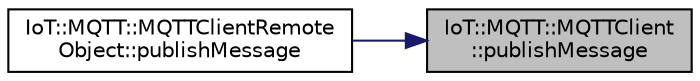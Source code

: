 digraph "IoT::MQTT::MQTTClient::publishMessage"
{
 // LATEX_PDF_SIZE
  edge [fontname="Helvetica",fontsize="10",labelfontname="Helvetica",labelfontsize="10"];
  node [fontname="Helvetica",fontsize="10",shape=record];
  rankdir="RL";
  Node1 [label="IoT::MQTT::MQTTClient\l::publishMessage",height=0.2,width=0.4,color="black", fillcolor="grey75", style="filled", fontcolor="black",tooltip=" "];
  Node1 -> Node2 [dir="back",color="midnightblue",fontsize="10",style="solid"];
  Node2 [label="IoT::MQTT::MQTTClientRemote\lObject::publishMessage",height=0.2,width=0.4,color="black", fillcolor="white", style="filled",URL="$classIoT_1_1MQTT_1_1MQTTClientRemoteObject.html#a6a2c7c31c4359dadeee89bd352900870",tooltip=" "];
}
